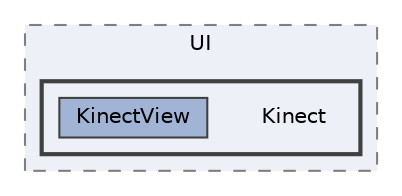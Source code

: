 digraph "/Users/younes/Documents/DoxyGen/UI/Kinect"
{
 // LATEX_PDF_SIZE
  bgcolor="transparent";
  edge [fontname=Helvetica,fontsize=10,labelfontname=Helvetica,labelfontsize=10];
  node [fontname=Helvetica,fontsize=10,shape=box,height=0.2,width=0.4];
  compound=true
  subgraph clusterdir_405c78698ff3376a7602def0b15213c0 {
    graph [ bgcolor="#edf0f7", pencolor="grey50", label="UI", fontname=Helvetica,fontsize=10 style="filled,dashed", URL="dir_405c78698ff3376a7602def0b15213c0.html",tooltip=""]
  subgraph clusterdir_8cddc35ae55d9feca95db850d15dce3c {
    graph [ bgcolor="#edf0f7", pencolor="grey25", label="", fontname=Helvetica,fontsize=10 style="filled,bold", URL="dir_8cddc35ae55d9feca95db850d15dce3c.html",tooltip=""]
    dir_8cddc35ae55d9feca95db850d15dce3c [shape=plaintext, label="Kinect"];
  dir_d13feafeefd118f44bfc530aaaa4f27e [label="KinectView", fillcolor="#a2b4d6", color="grey25", style="filled", URL="dir_d13feafeefd118f44bfc530aaaa4f27e.html",tooltip=""];
  }
  }
}
